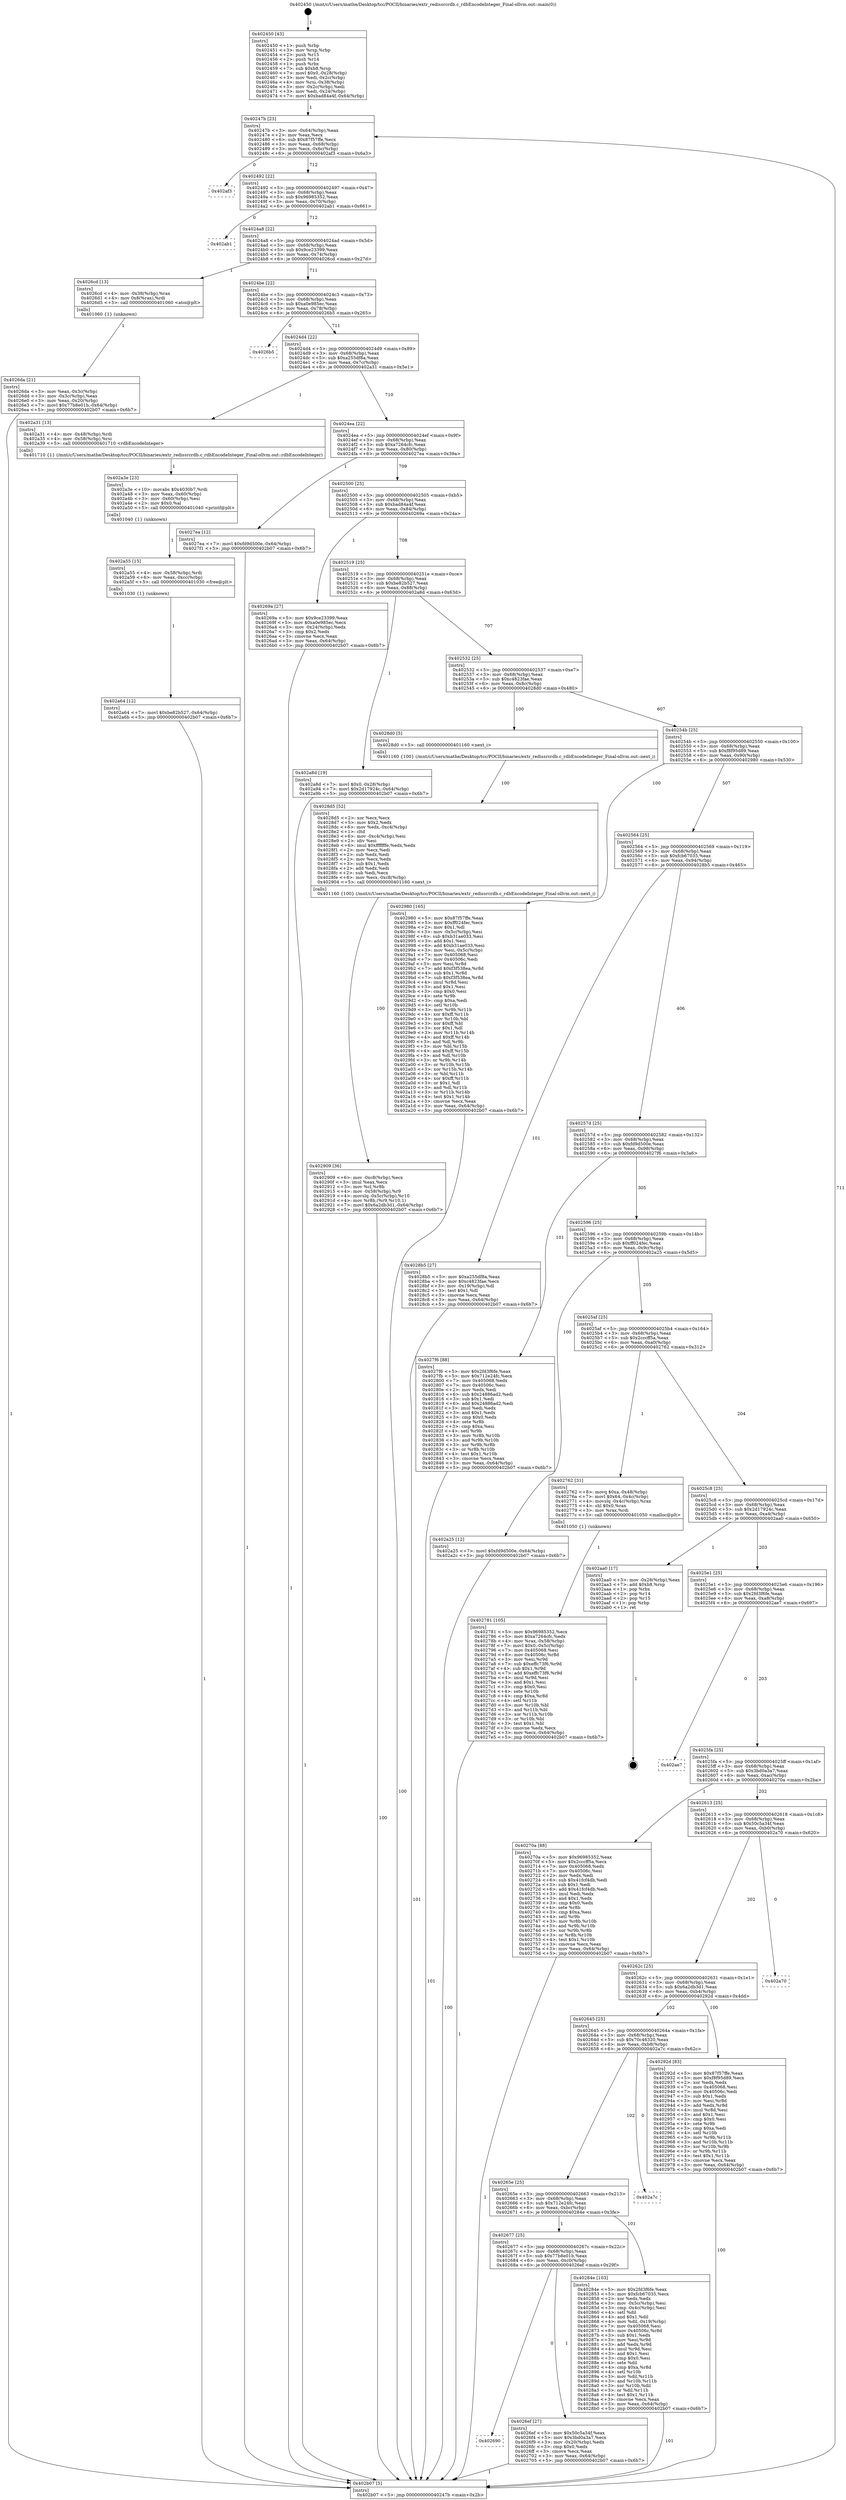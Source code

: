 digraph "0x402450" {
  label = "0x402450 (/mnt/c/Users/mathe/Desktop/tcc/POCII/binaries/extr_redissrcrdb.c_rdbEncodeInteger_Final-ollvm.out::main(0))"
  labelloc = "t"
  node[shape=record]

  Entry [label="",width=0.3,height=0.3,shape=circle,fillcolor=black,style=filled]
  "0x40247b" [label="{
     0x40247b [23]\l
     | [instrs]\l
     &nbsp;&nbsp;0x40247b \<+3\>: mov -0x64(%rbp),%eax\l
     &nbsp;&nbsp;0x40247e \<+2\>: mov %eax,%ecx\l
     &nbsp;&nbsp;0x402480 \<+6\>: sub $0x87f57ffe,%ecx\l
     &nbsp;&nbsp;0x402486 \<+3\>: mov %eax,-0x68(%rbp)\l
     &nbsp;&nbsp;0x402489 \<+3\>: mov %ecx,-0x6c(%rbp)\l
     &nbsp;&nbsp;0x40248c \<+6\>: je 0000000000402af3 \<main+0x6a3\>\l
  }"]
  "0x402af3" [label="{
     0x402af3\l
  }", style=dashed]
  "0x402492" [label="{
     0x402492 [22]\l
     | [instrs]\l
     &nbsp;&nbsp;0x402492 \<+5\>: jmp 0000000000402497 \<main+0x47\>\l
     &nbsp;&nbsp;0x402497 \<+3\>: mov -0x68(%rbp),%eax\l
     &nbsp;&nbsp;0x40249a \<+5\>: sub $0x96985352,%eax\l
     &nbsp;&nbsp;0x40249f \<+3\>: mov %eax,-0x70(%rbp)\l
     &nbsp;&nbsp;0x4024a2 \<+6\>: je 0000000000402ab1 \<main+0x661\>\l
  }"]
  Exit [label="",width=0.3,height=0.3,shape=circle,fillcolor=black,style=filled,peripheries=2]
  "0x402ab1" [label="{
     0x402ab1\l
  }", style=dashed]
  "0x4024a8" [label="{
     0x4024a8 [22]\l
     | [instrs]\l
     &nbsp;&nbsp;0x4024a8 \<+5\>: jmp 00000000004024ad \<main+0x5d\>\l
     &nbsp;&nbsp;0x4024ad \<+3\>: mov -0x68(%rbp),%eax\l
     &nbsp;&nbsp;0x4024b0 \<+5\>: sub $0x9ce23399,%eax\l
     &nbsp;&nbsp;0x4024b5 \<+3\>: mov %eax,-0x74(%rbp)\l
     &nbsp;&nbsp;0x4024b8 \<+6\>: je 00000000004026cd \<main+0x27d\>\l
  }"]
  "0x402a64" [label="{
     0x402a64 [12]\l
     | [instrs]\l
     &nbsp;&nbsp;0x402a64 \<+7\>: movl $0xbe82b527,-0x64(%rbp)\l
     &nbsp;&nbsp;0x402a6b \<+5\>: jmp 0000000000402b07 \<main+0x6b7\>\l
  }"]
  "0x4026cd" [label="{
     0x4026cd [13]\l
     | [instrs]\l
     &nbsp;&nbsp;0x4026cd \<+4\>: mov -0x38(%rbp),%rax\l
     &nbsp;&nbsp;0x4026d1 \<+4\>: mov 0x8(%rax),%rdi\l
     &nbsp;&nbsp;0x4026d5 \<+5\>: call 0000000000401060 \<atoi@plt\>\l
     | [calls]\l
     &nbsp;&nbsp;0x401060 \{1\} (unknown)\l
  }"]
  "0x4024be" [label="{
     0x4024be [22]\l
     | [instrs]\l
     &nbsp;&nbsp;0x4024be \<+5\>: jmp 00000000004024c3 \<main+0x73\>\l
     &nbsp;&nbsp;0x4024c3 \<+3\>: mov -0x68(%rbp),%eax\l
     &nbsp;&nbsp;0x4024c6 \<+5\>: sub $0xa0e985ec,%eax\l
     &nbsp;&nbsp;0x4024cb \<+3\>: mov %eax,-0x78(%rbp)\l
     &nbsp;&nbsp;0x4024ce \<+6\>: je 00000000004026b5 \<main+0x265\>\l
  }"]
  "0x402a55" [label="{
     0x402a55 [15]\l
     | [instrs]\l
     &nbsp;&nbsp;0x402a55 \<+4\>: mov -0x58(%rbp),%rdi\l
     &nbsp;&nbsp;0x402a59 \<+6\>: mov %eax,-0xcc(%rbp)\l
     &nbsp;&nbsp;0x402a5f \<+5\>: call 0000000000401030 \<free@plt\>\l
     | [calls]\l
     &nbsp;&nbsp;0x401030 \{1\} (unknown)\l
  }"]
  "0x4026b5" [label="{
     0x4026b5\l
  }", style=dashed]
  "0x4024d4" [label="{
     0x4024d4 [22]\l
     | [instrs]\l
     &nbsp;&nbsp;0x4024d4 \<+5\>: jmp 00000000004024d9 \<main+0x89\>\l
     &nbsp;&nbsp;0x4024d9 \<+3\>: mov -0x68(%rbp),%eax\l
     &nbsp;&nbsp;0x4024dc \<+5\>: sub $0xa255df8a,%eax\l
     &nbsp;&nbsp;0x4024e1 \<+3\>: mov %eax,-0x7c(%rbp)\l
     &nbsp;&nbsp;0x4024e4 \<+6\>: je 0000000000402a31 \<main+0x5e1\>\l
  }"]
  "0x402a3e" [label="{
     0x402a3e [23]\l
     | [instrs]\l
     &nbsp;&nbsp;0x402a3e \<+10\>: movabs $0x4030b7,%rdi\l
     &nbsp;&nbsp;0x402a48 \<+3\>: mov %eax,-0x60(%rbp)\l
     &nbsp;&nbsp;0x402a4b \<+3\>: mov -0x60(%rbp),%esi\l
     &nbsp;&nbsp;0x402a4e \<+2\>: mov $0x0,%al\l
     &nbsp;&nbsp;0x402a50 \<+5\>: call 0000000000401040 \<printf@plt\>\l
     | [calls]\l
     &nbsp;&nbsp;0x401040 \{1\} (unknown)\l
  }"]
  "0x402a31" [label="{
     0x402a31 [13]\l
     | [instrs]\l
     &nbsp;&nbsp;0x402a31 \<+4\>: mov -0x48(%rbp),%rdi\l
     &nbsp;&nbsp;0x402a35 \<+4\>: mov -0x58(%rbp),%rsi\l
     &nbsp;&nbsp;0x402a39 \<+5\>: call 0000000000401710 \<rdbEncodeInteger\>\l
     | [calls]\l
     &nbsp;&nbsp;0x401710 \{1\} (/mnt/c/Users/mathe/Desktop/tcc/POCII/binaries/extr_redissrcrdb.c_rdbEncodeInteger_Final-ollvm.out::rdbEncodeInteger)\l
  }"]
  "0x4024ea" [label="{
     0x4024ea [22]\l
     | [instrs]\l
     &nbsp;&nbsp;0x4024ea \<+5\>: jmp 00000000004024ef \<main+0x9f\>\l
     &nbsp;&nbsp;0x4024ef \<+3\>: mov -0x68(%rbp),%eax\l
     &nbsp;&nbsp;0x4024f2 \<+5\>: sub $0xa7264cfc,%eax\l
     &nbsp;&nbsp;0x4024f7 \<+3\>: mov %eax,-0x80(%rbp)\l
     &nbsp;&nbsp;0x4024fa \<+6\>: je 00000000004027ea \<main+0x39a\>\l
  }"]
  "0x402909" [label="{
     0x402909 [36]\l
     | [instrs]\l
     &nbsp;&nbsp;0x402909 \<+6\>: mov -0xc8(%rbp),%ecx\l
     &nbsp;&nbsp;0x40290f \<+3\>: imul %eax,%ecx\l
     &nbsp;&nbsp;0x402912 \<+3\>: mov %cl,%r8b\l
     &nbsp;&nbsp;0x402915 \<+4\>: mov -0x58(%rbp),%r9\l
     &nbsp;&nbsp;0x402919 \<+4\>: movslq -0x5c(%rbp),%r10\l
     &nbsp;&nbsp;0x40291d \<+4\>: mov %r8b,(%r9,%r10,1)\l
     &nbsp;&nbsp;0x402921 \<+7\>: movl $0x6a2db3d1,-0x64(%rbp)\l
     &nbsp;&nbsp;0x402928 \<+5\>: jmp 0000000000402b07 \<main+0x6b7\>\l
  }"]
  "0x4027ea" [label="{
     0x4027ea [12]\l
     | [instrs]\l
     &nbsp;&nbsp;0x4027ea \<+7\>: movl $0xfd9d500e,-0x64(%rbp)\l
     &nbsp;&nbsp;0x4027f1 \<+5\>: jmp 0000000000402b07 \<main+0x6b7\>\l
  }"]
  "0x402500" [label="{
     0x402500 [25]\l
     | [instrs]\l
     &nbsp;&nbsp;0x402500 \<+5\>: jmp 0000000000402505 \<main+0xb5\>\l
     &nbsp;&nbsp;0x402505 \<+3\>: mov -0x68(%rbp),%eax\l
     &nbsp;&nbsp;0x402508 \<+5\>: sub $0xbad84a4f,%eax\l
     &nbsp;&nbsp;0x40250d \<+6\>: mov %eax,-0x84(%rbp)\l
     &nbsp;&nbsp;0x402513 \<+6\>: je 000000000040269a \<main+0x24a\>\l
  }"]
  "0x4028d5" [label="{
     0x4028d5 [52]\l
     | [instrs]\l
     &nbsp;&nbsp;0x4028d5 \<+2\>: xor %ecx,%ecx\l
     &nbsp;&nbsp;0x4028d7 \<+5\>: mov $0x2,%edx\l
     &nbsp;&nbsp;0x4028dc \<+6\>: mov %edx,-0xc4(%rbp)\l
     &nbsp;&nbsp;0x4028e2 \<+1\>: cltd\l
     &nbsp;&nbsp;0x4028e3 \<+6\>: mov -0xc4(%rbp),%esi\l
     &nbsp;&nbsp;0x4028e9 \<+2\>: idiv %esi\l
     &nbsp;&nbsp;0x4028eb \<+6\>: imul $0xfffffffe,%edx,%edx\l
     &nbsp;&nbsp;0x4028f1 \<+2\>: mov %ecx,%edi\l
     &nbsp;&nbsp;0x4028f3 \<+2\>: sub %edx,%edi\l
     &nbsp;&nbsp;0x4028f5 \<+2\>: mov %ecx,%edx\l
     &nbsp;&nbsp;0x4028f7 \<+3\>: sub $0x1,%edx\l
     &nbsp;&nbsp;0x4028fa \<+2\>: add %edx,%edi\l
     &nbsp;&nbsp;0x4028fc \<+2\>: sub %edi,%ecx\l
     &nbsp;&nbsp;0x4028fe \<+6\>: mov %ecx,-0xc8(%rbp)\l
     &nbsp;&nbsp;0x402904 \<+5\>: call 0000000000401160 \<next_i\>\l
     | [calls]\l
     &nbsp;&nbsp;0x401160 \{100\} (/mnt/c/Users/mathe/Desktop/tcc/POCII/binaries/extr_redissrcrdb.c_rdbEncodeInteger_Final-ollvm.out::next_i)\l
  }"]
  "0x40269a" [label="{
     0x40269a [27]\l
     | [instrs]\l
     &nbsp;&nbsp;0x40269a \<+5\>: mov $0x9ce23399,%eax\l
     &nbsp;&nbsp;0x40269f \<+5\>: mov $0xa0e985ec,%ecx\l
     &nbsp;&nbsp;0x4026a4 \<+3\>: mov -0x24(%rbp),%edx\l
     &nbsp;&nbsp;0x4026a7 \<+3\>: cmp $0x2,%edx\l
     &nbsp;&nbsp;0x4026aa \<+3\>: cmovne %ecx,%eax\l
     &nbsp;&nbsp;0x4026ad \<+3\>: mov %eax,-0x64(%rbp)\l
     &nbsp;&nbsp;0x4026b0 \<+5\>: jmp 0000000000402b07 \<main+0x6b7\>\l
  }"]
  "0x402519" [label="{
     0x402519 [25]\l
     | [instrs]\l
     &nbsp;&nbsp;0x402519 \<+5\>: jmp 000000000040251e \<main+0xce\>\l
     &nbsp;&nbsp;0x40251e \<+3\>: mov -0x68(%rbp),%eax\l
     &nbsp;&nbsp;0x402521 \<+5\>: sub $0xbe82b527,%eax\l
     &nbsp;&nbsp;0x402526 \<+6\>: mov %eax,-0x88(%rbp)\l
     &nbsp;&nbsp;0x40252c \<+6\>: je 0000000000402a8d \<main+0x63d\>\l
  }"]
  "0x402b07" [label="{
     0x402b07 [5]\l
     | [instrs]\l
     &nbsp;&nbsp;0x402b07 \<+5\>: jmp 000000000040247b \<main+0x2b\>\l
  }"]
  "0x402450" [label="{
     0x402450 [43]\l
     | [instrs]\l
     &nbsp;&nbsp;0x402450 \<+1\>: push %rbp\l
     &nbsp;&nbsp;0x402451 \<+3\>: mov %rsp,%rbp\l
     &nbsp;&nbsp;0x402454 \<+2\>: push %r15\l
     &nbsp;&nbsp;0x402456 \<+2\>: push %r14\l
     &nbsp;&nbsp;0x402458 \<+1\>: push %rbx\l
     &nbsp;&nbsp;0x402459 \<+7\>: sub $0xb8,%rsp\l
     &nbsp;&nbsp;0x402460 \<+7\>: movl $0x0,-0x28(%rbp)\l
     &nbsp;&nbsp;0x402467 \<+3\>: mov %edi,-0x2c(%rbp)\l
     &nbsp;&nbsp;0x40246a \<+4\>: mov %rsi,-0x38(%rbp)\l
     &nbsp;&nbsp;0x40246e \<+3\>: mov -0x2c(%rbp),%edi\l
     &nbsp;&nbsp;0x402471 \<+3\>: mov %edi,-0x24(%rbp)\l
     &nbsp;&nbsp;0x402474 \<+7\>: movl $0xbad84a4f,-0x64(%rbp)\l
  }"]
  "0x4026da" [label="{
     0x4026da [21]\l
     | [instrs]\l
     &nbsp;&nbsp;0x4026da \<+3\>: mov %eax,-0x3c(%rbp)\l
     &nbsp;&nbsp;0x4026dd \<+3\>: mov -0x3c(%rbp),%eax\l
     &nbsp;&nbsp;0x4026e0 \<+3\>: mov %eax,-0x20(%rbp)\l
     &nbsp;&nbsp;0x4026e3 \<+7\>: movl $0x77b8e01b,-0x64(%rbp)\l
     &nbsp;&nbsp;0x4026ea \<+5\>: jmp 0000000000402b07 \<main+0x6b7\>\l
  }"]
  "0x402781" [label="{
     0x402781 [105]\l
     | [instrs]\l
     &nbsp;&nbsp;0x402781 \<+5\>: mov $0x96985352,%ecx\l
     &nbsp;&nbsp;0x402786 \<+5\>: mov $0xa7264cfc,%edx\l
     &nbsp;&nbsp;0x40278b \<+4\>: mov %rax,-0x58(%rbp)\l
     &nbsp;&nbsp;0x40278f \<+7\>: movl $0x0,-0x5c(%rbp)\l
     &nbsp;&nbsp;0x402796 \<+7\>: mov 0x405068,%esi\l
     &nbsp;&nbsp;0x40279d \<+8\>: mov 0x40506c,%r8d\l
     &nbsp;&nbsp;0x4027a5 \<+3\>: mov %esi,%r9d\l
     &nbsp;&nbsp;0x4027a8 \<+7\>: sub $0xeffc73f6,%r9d\l
     &nbsp;&nbsp;0x4027af \<+4\>: sub $0x1,%r9d\l
     &nbsp;&nbsp;0x4027b3 \<+7\>: add $0xeffc73f6,%r9d\l
     &nbsp;&nbsp;0x4027ba \<+4\>: imul %r9d,%esi\l
     &nbsp;&nbsp;0x4027be \<+3\>: and $0x1,%esi\l
     &nbsp;&nbsp;0x4027c1 \<+3\>: cmp $0x0,%esi\l
     &nbsp;&nbsp;0x4027c4 \<+4\>: sete %r10b\l
     &nbsp;&nbsp;0x4027c8 \<+4\>: cmp $0xa,%r8d\l
     &nbsp;&nbsp;0x4027cc \<+4\>: setl %r11b\l
     &nbsp;&nbsp;0x4027d0 \<+3\>: mov %r10b,%bl\l
     &nbsp;&nbsp;0x4027d3 \<+3\>: and %r11b,%bl\l
     &nbsp;&nbsp;0x4027d6 \<+3\>: xor %r11b,%r10b\l
     &nbsp;&nbsp;0x4027d9 \<+3\>: or %r10b,%bl\l
     &nbsp;&nbsp;0x4027dc \<+3\>: test $0x1,%bl\l
     &nbsp;&nbsp;0x4027df \<+3\>: cmovne %edx,%ecx\l
     &nbsp;&nbsp;0x4027e2 \<+3\>: mov %ecx,-0x64(%rbp)\l
     &nbsp;&nbsp;0x4027e5 \<+5\>: jmp 0000000000402b07 \<main+0x6b7\>\l
  }"]
  "0x402a8d" [label="{
     0x402a8d [19]\l
     | [instrs]\l
     &nbsp;&nbsp;0x402a8d \<+7\>: movl $0x0,-0x28(%rbp)\l
     &nbsp;&nbsp;0x402a94 \<+7\>: movl $0x2d17924c,-0x64(%rbp)\l
     &nbsp;&nbsp;0x402a9b \<+5\>: jmp 0000000000402b07 \<main+0x6b7\>\l
  }"]
  "0x402532" [label="{
     0x402532 [25]\l
     | [instrs]\l
     &nbsp;&nbsp;0x402532 \<+5\>: jmp 0000000000402537 \<main+0xe7\>\l
     &nbsp;&nbsp;0x402537 \<+3\>: mov -0x68(%rbp),%eax\l
     &nbsp;&nbsp;0x40253a \<+5\>: sub $0xc4823fae,%eax\l
     &nbsp;&nbsp;0x40253f \<+6\>: mov %eax,-0x8c(%rbp)\l
     &nbsp;&nbsp;0x402545 \<+6\>: je 00000000004028d0 \<main+0x480\>\l
  }"]
  "0x402690" [label="{
     0x402690\l
  }", style=dashed]
  "0x4028d0" [label="{
     0x4028d0 [5]\l
     | [instrs]\l
     &nbsp;&nbsp;0x4028d0 \<+5\>: call 0000000000401160 \<next_i\>\l
     | [calls]\l
     &nbsp;&nbsp;0x401160 \{100\} (/mnt/c/Users/mathe/Desktop/tcc/POCII/binaries/extr_redissrcrdb.c_rdbEncodeInteger_Final-ollvm.out::next_i)\l
  }"]
  "0x40254b" [label="{
     0x40254b [25]\l
     | [instrs]\l
     &nbsp;&nbsp;0x40254b \<+5\>: jmp 0000000000402550 \<main+0x100\>\l
     &nbsp;&nbsp;0x402550 \<+3\>: mov -0x68(%rbp),%eax\l
     &nbsp;&nbsp;0x402553 \<+5\>: sub $0xf8f95d89,%eax\l
     &nbsp;&nbsp;0x402558 \<+6\>: mov %eax,-0x90(%rbp)\l
     &nbsp;&nbsp;0x40255e \<+6\>: je 0000000000402980 \<main+0x530\>\l
  }"]
  "0x4026ef" [label="{
     0x4026ef [27]\l
     | [instrs]\l
     &nbsp;&nbsp;0x4026ef \<+5\>: mov $0x50c5a34f,%eax\l
     &nbsp;&nbsp;0x4026f4 \<+5\>: mov $0x3bd0a3a7,%ecx\l
     &nbsp;&nbsp;0x4026f9 \<+3\>: mov -0x20(%rbp),%edx\l
     &nbsp;&nbsp;0x4026fc \<+3\>: cmp $0x0,%edx\l
     &nbsp;&nbsp;0x4026ff \<+3\>: cmove %ecx,%eax\l
     &nbsp;&nbsp;0x402702 \<+3\>: mov %eax,-0x64(%rbp)\l
     &nbsp;&nbsp;0x402705 \<+5\>: jmp 0000000000402b07 \<main+0x6b7\>\l
  }"]
  "0x402980" [label="{
     0x402980 [165]\l
     | [instrs]\l
     &nbsp;&nbsp;0x402980 \<+5\>: mov $0x87f57ffe,%eax\l
     &nbsp;&nbsp;0x402985 \<+5\>: mov $0xff024fec,%ecx\l
     &nbsp;&nbsp;0x40298a \<+2\>: mov $0x1,%dl\l
     &nbsp;&nbsp;0x40298c \<+3\>: mov -0x5c(%rbp),%esi\l
     &nbsp;&nbsp;0x40298f \<+6\>: sub $0xb31ae033,%esi\l
     &nbsp;&nbsp;0x402995 \<+3\>: add $0x1,%esi\l
     &nbsp;&nbsp;0x402998 \<+6\>: add $0xb31ae033,%esi\l
     &nbsp;&nbsp;0x40299e \<+3\>: mov %esi,-0x5c(%rbp)\l
     &nbsp;&nbsp;0x4029a1 \<+7\>: mov 0x405068,%esi\l
     &nbsp;&nbsp;0x4029a8 \<+7\>: mov 0x40506c,%edi\l
     &nbsp;&nbsp;0x4029af \<+3\>: mov %esi,%r8d\l
     &nbsp;&nbsp;0x4029b2 \<+7\>: add $0xf3f538ea,%r8d\l
     &nbsp;&nbsp;0x4029b9 \<+4\>: sub $0x1,%r8d\l
     &nbsp;&nbsp;0x4029bd \<+7\>: sub $0xf3f538ea,%r8d\l
     &nbsp;&nbsp;0x4029c4 \<+4\>: imul %r8d,%esi\l
     &nbsp;&nbsp;0x4029c8 \<+3\>: and $0x1,%esi\l
     &nbsp;&nbsp;0x4029cb \<+3\>: cmp $0x0,%esi\l
     &nbsp;&nbsp;0x4029ce \<+4\>: sete %r9b\l
     &nbsp;&nbsp;0x4029d2 \<+3\>: cmp $0xa,%edi\l
     &nbsp;&nbsp;0x4029d5 \<+4\>: setl %r10b\l
     &nbsp;&nbsp;0x4029d9 \<+3\>: mov %r9b,%r11b\l
     &nbsp;&nbsp;0x4029dc \<+4\>: xor $0xff,%r11b\l
     &nbsp;&nbsp;0x4029e0 \<+3\>: mov %r10b,%bl\l
     &nbsp;&nbsp;0x4029e3 \<+3\>: xor $0xff,%bl\l
     &nbsp;&nbsp;0x4029e6 \<+3\>: xor $0x1,%dl\l
     &nbsp;&nbsp;0x4029e9 \<+3\>: mov %r11b,%r14b\l
     &nbsp;&nbsp;0x4029ec \<+4\>: and $0xff,%r14b\l
     &nbsp;&nbsp;0x4029f0 \<+3\>: and %dl,%r9b\l
     &nbsp;&nbsp;0x4029f3 \<+3\>: mov %bl,%r15b\l
     &nbsp;&nbsp;0x4029f6 \<+4\>: and $0xff,%r15b\l
     &nbsp;&nbsp;0x4029fa \<+3\>: and %dl,%r10b\l
     &nbsp;&nbsp;0x4029fd \<+3\>: or %r9b,%r14b\l
     &nbsp;&nbsp;0x402a00 \<+3\>: or %r10b,%r15b\l
     &nbsp;&nbsp;0x402a03 \<+3\>: xor %r15b,%r14b\l
     &nbsp;&nbsp;0x402a06 \<+3\>: or %bl,%r11b\l
     &nbsp;&nbsp;0x402a09 \<+4\>: xor $0xff,%r11b\l
     &nbsp;&nbsp;0x402a0d \<+3\>: or $0x1,%dl\l
     &nbsp;&nbsp;0x402a10 \<+3\>: and %dl,%r11b\l
     &nbsp;&nbsp;0x402a13 \<+3\>: or %r11b,%r14b\l
     &nbsp;&nbsp;0x402a16 \<+4\>: test $0x1,%r14b\l
     &nbsp;&nbsp;0x402a1a \<+3\>: cmovne %ecx,%eax\l
     &nbsp;&nbsp;0x402a1d \<+3\>: mov %eax,-0x64(%rbp)\l
     &nbsp;&nbsp;0x402a20 \<+5\>: jmp 0000000000402b07 \<main+0x6b7\>\l
  }"]
  "0x402564" [label="{
     0x402564 [25]\l
     | [instrs]\l
     &nbsp;&nbsp;0x402564 \<+5\>: jmp 0000000000402569 \<main+0x119\>\l
     &nbsp;&nbsp;0x402569 \<+3\>: mov -0x68(%rbp),%eax\l
     &nbsp;&nbsp;0x40256c \<+5\>: sub $0xfcb67035,%eax\l
     &nbsp;&nbsp;0x402571 \<+6\>: mov %eax,-0x94(%rbp)\l
     &nbsp;&nbsp;0x402577 \<+6\>: je 00000000004028b5 \<main+0x465\>\l
  }"]
  "0x402677" [label="{
     0x402677 [25]\l
     | [instrs]\l
     &nbsp;&nbsp;0x402677 \<+5\>: jmp 000000000040267c \<main+0x22c\>\l
     &nbsp;&nbsp;0x40267c \<+3\>: mov -0x68(%rbp),%eax\l
     &nbsp;&nbsp;0x40267f \<+5\>: sub $0x77b8e01b,%eax\l
     &nbsp;&nbsp;0x402684 \<+6\>: mov %eax,-0xc0(%rbp)\l
     &nbsp;&nbsp;0x40268a \<+6\>: je 00000000004026ef \<main+0x29f\>\l
  }"]
  "0x4028b5" [label="{
     0x4028b5 [27]\l
     | [instrs]\l
     &nbsp;&nbsp;0x4028b5 \<+5\>: mov $0xa255df8a,%eax\l
     &nbsp;&nbsp;0x4028ba \<+5\>: mov $0xc4823fae,%ecx\l
     &nbsp;&nbsp;0x4028bf \<+3\>: mov -0x19(%rbp),%dl\l
     &nbsp;&nbsp;0x4028c2 \<+3\>: test $0x1,%dl\l
     &nbsp;&nbsp;0x4028c5 \<+3\>: cmovne %ecx,%eax\l
     &nbsp;&nbsp;0x4028c8 \<+3\>: mov %eax,-0x64(%rbp)\l
     &nbsp;&nbsp;0x4028cb \<+5\>: jmp 0000000000402b07 \<main+0x6b7\>\l
  }"]
  "0x40257d" [label="{
     0x40257d [25]\l
     | [instrs]\l
     &nbsp;&nbsp;0x40257d \<+5\>: jmp 0000000000402582 \<main+0x132\>\l
     &nbsp;&nbsp;0x402582 \<+3\>: mov -0x68(%rbp),%eax\l
     &nbsp;&nbsp;0x402585 \<+5\>: sub $0xfd9d500e,%eax\l
     &nbsp;&nbsp;0x40258a \<+6\>: mov %eax,-0x98(%rbp)\l
     &nbsp;&nbsp;0x402590 \<+6\>: je 00000000004027f6 \<main+0x3a6\>\l
  }"]
  "0x40284e" [label="{
     0x40284e [103]\l
     | [instrs]\l
     &nbsp;&nbsp;0x40284e \<+5\>: mov $0x2fd3f6fe,%eax\l
     &nbsp;&nbsp;0x402853 \<+5\>: mov $0xfcb67035,%ecx\l
     &nbsp;&nbsp;0x402858 \<+2\>: xor %edx,%edx\l
     &nbsp;&nbsp;0x40285a \<+3\>: mov -0x5c(%rbp),%esi\l
     &nbsp;&nbsp;0x40285d \<+3\>: cmp -0x4c(%rbp),%esi\l
     &nbsp;&nbsp;0x402860 \<+4\>: setl %dil\l
     &nbsp;&nbsp;0x402864 \<+4\>: and $0x1,%dil\l
     &nbsp;&nbsp;0x402868 \<+4\>: mov %dil,-0x19(%rbp)\l
     &nbsp;&nbsp;0x40286c \<+7\>: mov 0x405068,%esi\l
     &nbsp;&nbsp;0x402873 \<+8\>: mov 0x40506c,%r8d\l
     &nbsp;&nbsp;0x40287b \<+3\>: sub $0x1,%edx\l
     &nbsp;&nbsp;0x40287e \<+3\>: mov %esi,%r9d\l
     &nbsp;&nbsp;0x402881 \<+3\>: add %edx,%r9d\l
     &nbsp;&nbsp;0x402884 \<+4\>: imul %r9d,%esi\l
     &nbsp;&nbsp;0x402888 \<+3\>: and $0x1,%esi\l
     &nbsp;&nbsp;0x40288b \<+3\>: cmp $0x0,%esi\l
     &nbsp;&nbsp;0x40288e \<+4\>: sete %dil\l
     &nbsp;&nbsp;0x402892 \<+4\>: cmp $0xa,%r8d\l
     &nbsp;&nbsp;0x402896 \<+4\>: setl %r10b\l
     &nbsp;&nbsp;0x40289a \<+3\>: mov %dil,%r11b\l
     &nbsp;&nbsp;0x40289d \<+3\>: and %r10b,%r11b\l
     &nbsp;&nbsp;0x4028a0 \<+3\>: xor %r10b,%dil\l
     &nbsp;&nbsp;0x4028a3 \<+3\>: or %dil,%r11b\l
     &nbsp;&nbsp;0x4028a6 \<+4\>: test $0x1,%r11b\l
     &nbsp;&nbsp;0x4028aa \<+3\>: cmovne %ecx,%eax\l
     &nbsp;&nbsp;0x4028ad \<+3\>: mov %eax,-0x64(%rbp)\l
     &nbsp;&nbsp;0x4028b0 \<+5\>: jmp 0000000000402b07 \<main+0x6b7\>\l
  }"]
  "0x4027f6" [label="{
     0x4027f6 [88]\l
     | [instrs]\l
     &nbsp;&nbsp;0x4027f6 \<+5\>: mov $0x2fd3f6fe,%eax\l
     &nbsp;&nbsp;0x4027fb \<+5\>: mov $0x712e24fc,%ecx\l
     &nbsp;&nbsp;0x402800 \<+7\>: mov 0x405068,%edx\l
     &nbsp;&nbsp;0x402807 \<+7\>: mov 0x40506c,%esi\l
     &nbsp;&nbsp;0x40280e \<+2\>: mov %edx,%edi\l
     &nbsp;&nbsp;0x402810 \<+6\>: sub $0x24886ad2,%edi\l
     &nbsp;&nbsp;0x402816 \<+3\>: sub $0x1,%edi\l
     &nbsp;&nbsp;0x402819 \<+6\>: add $0x24886ad2,%edi\l
     &nbsp;&nbsp;0x40281f \<+3\>: imul %edi,%edx\l
     &nbsp;&nbsp;0x402822 \<+3\>: and $0x1,%edx\l
     &nbsp;&nbsp;0x402825 \<+3\>: cmp $0x0,%edx\l
     &nbsp;&nbsp;0x402828 \<+4\>: sete %r8b\l
     &nbsp;&nbsp;0x40282c \<+3\>: cmp $0xa,%esi\l
     &nbsp;&nbsp;0x40282f \<+4\>: setl %r9b\l
     &nbsp;&nbsp;0x402833 \<+3\>: mov %r8b,%r10b\l
     &nbsp;&nbsp;0x402836 \<+3\>: and %r9b,%r10b\l
     &nbsp;&nbsp;0x402839 \<+3\>: xor %r9b,%r8b\l
     &nbsp;&nbsp;0x40283c \<+3\>: or %r8b,%r10b\l
     &nbsp;&nbsp;0x40283f \<+4\>: test $0x1,%r10b\l
     &nbsp;&nbsp;0x402843 \<+3\>: cmovne %ecx,%eax\l
     &nbsp;&nbsp;0x402846 \<+3\>: mov %eax,-0x64(%rbp)\l
     &nbsp;&nbsp;0x402849 \<+5\>: jmp 0000000000402b07 \<main+0x6b7\>\l
  }"]
  "0x402596" [label="{
     0x402596 [25]\l
     | [instrs]\l
     &nbsp;&nbsp;0x402596 \<+5\>: jmp 000000000040259b \<main+0x14b\>\l
     &nbsp;&nbsp;0x40259b \<+3\>: mov -0x68(%rbp),%eax\l
     &nbsp;&nbsp;0x40259e \<+5\>: sub $0xff024fec,%eax\l
     &nbsp;&nbsp;0x4025a3 \<+6\>: mov %eax,-0x9c(%rbp)\l
     &nbsp;&nbsp;0x4025a9 \<+6\>: je 0000000000402a25 \<main+0x5d5\>\l
  }"]
  "0x40265e" [label="{
     0x40265e [25]\l
     | [instrs]\l
     &nbsp;&nbsp;0x40265e \<+5\>: jmp 0000000000402663 \<main+0x213\>\l
     &nbsp;&nbsp;0x402663 \<+3\>: mov -0x68(%rbp),%eax\l
     &nbsp;&nbsp;0x402666 \<+5\>: sub $0x712e24fc,%eax\l
     &nbsp;&nbsp;0x40266b \<+6\>: mov %eax,-0xbc(%rbp)\l
     &nbsp;&nbsp;0x402671 \<+6\>: je 000000000040284e \<main+0x3fe\>\l
  }"]
  "0x402a25" [label="{
     0x402a25 [12]\l
     | [instrs]\l
     &nbsp;&nbsp;0x402a25 \<+7\>: movl $0xfd9d500e,-0x64(%rbp)\l
     &nbsp;&nbsp;0x402a2c \<+5\>: jmp 0000000000402b07 \<main+0x6b7\>\l
  }"]
  "0x4025af" [label="{
     0x4025af [25]\l
     | [instrs]\l
     &nbsp;&nbsp;0x4025af \<+5\>: jmp 00000000004025b4 \<main+0x164\>\l
     &nbsp;&nbsp;0x4025b4 \<+3\>: mov -0x68(%rbp),%eax\l
     &nbsp;&nbsp;0x4025b7 \<+5\>: sub $0x2cccff5a,%eax\l
     &nbsp;&nbsp;0x4025bc \<+6\>: mov %eax,-0xa0(%rbp)\l
     &nbsp;&nbsp;0x4025c2 \<+6\>: je 0000000000402762 \<main+0x312\>\l
  }"]
  "0x402a7c" [label="{
     0x402a7c\l
  }", style=dashed]
  "0x402762" [label="{
     0x402762 [31]\l
     | [instrs]\l
     &nbsp;&nbsp;0x402762 \<+8\>: movq $0xa,-0x48(%rbp)\l
     &nbsp;&nbsp;0x40276a \<+7\>: movl $0x64,-0x4c(%rbp)\l
     &nbsp;&nbsp;0x402771 \<+4\>: movslq -0x4c(%rbp),%rax\l
     &nbsp;&nbsp;0x402775 \<+4\>: shl $0x0,%rax\l
     &nbsp;&nbsp;0x402779 \<+3\>: mov %rax,%rdi\l
     &nbsp;&nbsp;0x40277c \<+5\>: call 0000000000401050 \<malloc@plt\>\l
     | [calls]\l
     &nbsp;&nbsp;0x401050 \{1\} (unknown)\l
  }"]
  "0x4025c8" [label="{
     0x4025c8 [25]\l
     | [instrs]\l
     &nbsp;&nbsp;0x4025c8 \<+5\>: jmp 00000000004025cd \<main+0x17d\>\l
     &nbsp;&nbsp;0x4025cd \<+3\>: mov -0x68(%rbp),%eax\l
     &nbsp;&nbsp;0x4025d0 \<+5\>: sub $0x2d17924c,%eax\l
     &nbsp;&nbsp;0x4025d5 \<+6\>: mov %eax,-0xa4(%rbp)\l
     &nbsp;&nbsp;0x4025db \<+6\>: je 0000000000402aa0 \<main+0x650\>\l
  }"]
  "0x402645" [label="{
     0x402645 [25]\l
     | [instrs]\l
     &nbsp;&nbsp;0x402645 \<+5\>: jmp 000000000040264a \<main+0x1fa\>\l
     &nbsp;&nbsp;0x40264a \<+3\>: mov -0x68(%rbp),%eax\l
     &nbsp;&nbsp;0x40264d \<+5\>: sub $0x70c46320,%eax\l
     &nbsp;&nbsp;0x402652 \<+6\>: mov %eax,-0xb8(%rbp)\l
     &nbsp;&nbsp;0x402658 \<+6\>: je 0000000000402a7c \<main+0x62c\>\l
  }"]
  "0x402aa0" [label="{
     0x402aa0 [17]\l
     | [instrs]\l
     &nbsp;&nbsp;0x402aa0 \<+3\>: mov -0x28(%rbp),%eax\l
     &nbsp;&nbsp;0x402aa3 \<+7\>: add $0xb8,%rsp\l
     &nbsp;&nbsp;0x402aaa \<+1\>: pop %rbx\l
     &nbsp;&nbsp;0x402aab \<+2\>: pop %r14\l
     &nbsp;&nbsp;0x402aad \<+2\>: pop %r15\l
     &nbsp;&nbsp;0x402aaf \<+1\>: pop %rbp\l
     &nbsp;&nbsp;0x402ab0 \<+1\>: ret\l
  }"]
  "0x4025e1" [label="{
     0x4025e1 [25]\l
     | [instrs]\l
     &nbsp;&nbsp;0x4025e1 \<+5\>: jmp 00000000004025e6 \<main+0x196\>\l
     &nbsp;&nbsp;0x4025e6 \<+3\>: mov -0x68(%rbp),%eax\l
     &nbsp;&nbsp;0x4025e9 \<+5\>: sub $0x2fd3f6fe,%eax\l
     &nbsp;&nbsp;0x4025ee \<+6\>: mov %eax,-0xa8(%rbp)\l
     &nbsp;&nbsp;0x4025f4 \<+6\>: je 0000000000402ae7 \<main+0x697\>\l
  }"]
  "0x40292d" [label="{
     0x40292d [83]\l
     | [instrs]\l
     &nbsp;&nbsp;0x40292d \<+5\>: mov $0x87f57ffe,%eax\l
     &nbsp;&nbsp;0x402932 \<+5\>: mov $0xf8f95d89,%ecx\l
     &nbsp;&nbsp;0x402937 \<+2\>: xor %edx,%edx\l
     &nbsp;&nbsp;0x402939 \<+7\>: mov 0x405068,%esi\l
     &nbsp;&nbsp;0x402940 \<+7\>: mov 0x40506c,%edi\l
     &nbsp;&nbsp;0x402947 \<+3\>: sub $0x1,%edx\l
     &nbsp;&nbsp;0x40294a \<+3\>: mov %esi,%r8d\l
     &nbsp;&nbsp;0x40294d \<+3\>: add %edx,%r8d\l
     &nbsp;&nbsp;0x402950 \<+4\>: imul %r8d,%esi\l
     &nbsp;&nbsp;0x402954 \<+3\>: and $0x1,%esi\l
     &nbsp;&nbsp;0x402957 \<+3\>: cmp $0x0,%esi\l
     &nbsp;&nbsp;0x40295a \<+4\>: sete %r9b\l
     &nbsp;&nbsp;0x40295e \<+3\>: cmp $0xa,%edi\l
     &nbsp;&nbsp;0x402961 \<+4\>: setl %r10b\l
     &nbsp;&nbsp;0x402965 \<+3\>: mov %r9b,%r11b\l
     &nbsp;&nbsp;0x402968 \<+3\>: and %r10b,%r11b\l
     &nbsp;&nbsp;0x40296b \<+3\>: xor %r10b,%r9b\l
     &nbsp;&nbsp;0x40296e \<+3\>: or %r9b,%r11b\l
     &nbsp;&nbsp;0x402971 \<+4\>: test $0x1,%r11b\l
     &nbsp;&nbsp;0x402975 \<+3\>: cmovne %ecx,%eax\l
     &nbsp;&nbsp;0x402978 \<+3\>: mov %eax,-0x64(%rbp)\l
     &nbsp;&nbsp;0x40297b \<+5\>: jmp 0000000000402b07 \<main+0x6b7\>\l
  }"]
  "0x402ae7" [label="{
     0x402ae7\l
  }", style=dashed]
  "0x4025fa" [label="{
     0x4025fa [25]\l
     | [instrs]\l
     &nbsp;&nbsp;0x4025fa \<+5\>: jmp 00000000004025ff \<main+0x1af\>\l
     &nbsp;&nbsp;0x4025ff \<+3\>: mov -0x68(%rbp),%eax\l
     &nbsp;&nbsp;0x402602 \<+5\>: sub $0x3bd0a3a7,%eax\l
     &nbsp;&nbsp;0x402607 \<+6\>: mov %eax,-0xac(%rbp)\l
     &nbsp;&nbsp;0x40260d \<+6\>: je 000000000040270a \<main+0x2ba\>\l
  }"]
  "0x40262c" [label="{
     0x40262c [25]\l
     | [instrs]\l
     &nbsp;&nbsp;0x40262c \<+5\>: jmp 0000000000402631 \<main+0x1e1\>\l
     &nbsp;&nbsp;0x402631 \<+3\>: mov -0x68(%rbp),%eax\l
     &nbsp;&nbsp;0x402634 \<+5\>: sub $0x6a2db3d1,%eax\l
     &nbsp;&nbsp;0x402639 \<+6\>: mov %eax,-0xb4(%rbp)\l
     &nbsp;&nbsp;0x40263f \<+6\>: je 000000000040292d \<main+0x4dd\>\l
  }"]
  "0x40270a" [label="{
     0x40270a [88]\l
     | [instrs]\l
     &nbsp;&nbsp;0x40270a \<+5\>: mov $0x96985352,%eax\l
     &nbsp;&nbsp;0x40270f \<+5\>: mov $0x2cccff5a,%ecx\l
     &nbsp;&nbsp;0x402714 \<+7\>: mov 0x405068,%edx\l
     &nbsp;&nbsp;0x40271b \<+7\>: mov 0x40506c,%esi\l
     &nbsp;&nbsp;0x402722 \<+2\>: mov %edx,%edi\l
     &nbsp;&nbsp;0x402724 \<+6\>: sub $0x41fcf4db,%edi\l
     &nbsp;&nbsp;0x40272a \<+3\>: sub $0x1,%edi\l
     &nbsp;&nbsp;0x40272d \<+6\>: add $0x41fcf4db,%edi\l
     &nbsp;&nbsp;0x402733 \<+3\>: imul %edi,%edx\l
     &nbsp;&nbsp;0x402736 \<+3\>: and $0x1,%edx\l
     &nbsp;&nbsp;0x402739 \<+3\>: cmp $0x0,%edx\l
     &nbsp;&nbsp;0x40273c \<+4\>: sete %r8b\l
     &nbsp;&nbsp;0x402740 \<+3\>: cmp $0xa,%esi\l
     &nbsp;&nbsp;0x402743 \<+4\>: setl %r9b\l
     &nbsp;&nbsp;0x402747 \<+3\>: mov %r8b,%r10b\l
     &nbsp;&nbsp;0x40274a \<+3\>: and %r9b,%r10b\l
     &nbsp;&nbsp;0x40274d \<+3\>: xor %r9b,%r8b\l
     &nbsp;&nbsp;0x402750 \<+3\>: or %r8b,%r10b\l
     &nbsp;&nbsp;0x402753 \<+4\>: test $0x1,%r10b\l
     &nbsp;&nbsp;0x402757 \<+3\>: cmovne %ecx,%eax\l
     &nbsp;&nbsp;0x40275a \<+3\>: mov %eax,-0x64(%rbp)\l
     &nbsp;&nbsp;0x40275d \<+5\>: jmp 0000000000402b07 \<main+0x6b7\>\l
  }"]
  "0x402613" [label="{
     0x402613 [25]\l
     | [instrs]\l
     &nbsp;&nbsp;0x402613 \<+5\>: jmp 0000000000402618 \<main+0x1c8\>\l
     &nbsp;&nbsp;0x402618 \<+3\>: mov -0x68(%rbp),%eax\l
     &nbsp;&nbsp;0x40261b \<+5\>: sub $0x50c5a34f,%eax\l
     &nbsp;&nbsp;0x402620 \<+6\>: mov %eax,-0xb0(%rbp)\l
     &nbsp;&nbsp;0x402626 \<+6\>: je 0000000000402a70 \<main+0x620\>\l
  }"]
  "0x402a70" [label="{
     0x402a70\l
  }", style=dashed]
  Entry -> "0x402450" [label=" 1"]
  "0x40247b" -> "0x402af3" [label=" 0"]
  "0x40247b" -> "0x402492" [label=" 712"]
  "0x402aa0" -> Exit [label=" 1"]
  "0x402492" -> "0x402ab1" [label=" 0"]
  "0x402492" -> "0x4024a8" [label=" 712"]
  "0x402a8d" -> "0x402b07" [label=" 1"]
  "0x4024a8" -> "0x4026cd" [label=" 1"]
  "0x4024a8" -> "0x4024be" [label=" 711"]
  "0x402a64" -> "0x402b07" [label=" 1"]
  "0x4024be" -> "0x4026b5" [label=" 0"]
  "0x4024be" -> "0x4024d4" [label=" 711"]
  "0x402a55" -> "0x402a64" [label=" 1"]
  "0x4024d4" -> "0x402a31" [label=" 1"]
  "0x4024d4" -> "0x4024ea" [label=" 710"]
  "0x402a3e" -> "0x402a55" [label=" 1"]
  "0x4024ea" -> "0x4027ea" [label=" 1"]
  "0x4024ea" -> "0x402500" [label=" 709"]
  "0x402a31" -> "0x402a3e" [label=" 1"]
  "0x402500" -> "0x40269a" [label=" 1"]
  "0x402500" -> "0x402519" [label=" 708"]
  "0x40269a" -> "0x402b07" [label=" 1"]
  "0x402450" -> "0x40247b" [label=" 1"]
  "0x402b07" -> "0x40247b" [label=" 711"]
  "0x4026cd" -> "0x4026da" [label=" 1"]
  "0x4026da" -> "0x402b07" [label=" 1"]
  "0x402a25" -> "0x402b07" [label=" 100"]
  "0x402519" -> "0x402a8d" [label=" 1"]
  "0x402519" -> "0x402532" [label=" 707"]
  "0x402980" -> "0x402b07" [label=" 100"]
  "0x402532" -> "0x4028d0" [label=" 100"]
  "0x402532" -> "0x40254b" [label=" 607"]
  "0x40292d" -> "0x402b07" [label=" 100"]
  "0x40254b" -> "0x402980" [label=" 100"]
  "0x40254b" -> "0x402564" [label=" 507"]
  "0x402909" -> "0x402b07" [label=" 100"]
  "0x402564" -> "0x4028b5" [label=" 101"]
  "0x402564" -> "0x40257d" [label=" 406"]
  "0x4028d0" -> "0x4028d5" [label=" 100"]
  "0x40257d" -> "0x4027f6" [label=" 101"]
  "0x40257d" -> "0x402596" [label=" 305"]
  "0x4028b5" -> "0x402b07" [label=" 101"]
  "0x402596" -> "0x402a25" [label=" 100"]
  "0x402596" -> "0x4025af" [label=" 205"]
  "0x4027f6" -> "0x402b07" [label=" 101"]
  "0x4025af" -> "0x402762" [label=" 1"]
  "0x4025af" -> "0x4025c8" [label=" 204"]
  "0x4027ea" -> "0x402b07" [label=" 1"]
  "0x4025c8" -> "0x402aa0" [label=" 1"]
  "0x4025c8" -> "0x4025e1" [label=" 203"]
  "0x402762" -> "0x402781" [label=" 1"]
  "0x4025e1" -> "0x402ae7" [label=" 0"]
  "0x4025e1" -> "0x4025fa" [label=" 203"]
  "0x40270a" -> "0x402b07" [label=" 1"]
  "0x4025fa" -> "0x40270a" [label=" 1"]
  "0x4025fa" -> "0x402613" [label=" 202"]
  "0x402677" -> "0x402690" [label=" 0"]
  "0x402613" -> "0x402a70" [label=" 0"]
  "0x402613" -> "0x40262c" [label=" 202"]
  "0x4026ef" -> "0x402b07" [label=" 1"]
  "0x40262c" -> "0x40292d" [label=" 100"]
  "0x40262c" -> "0x402645" [label=" 102"]
  "0x402781" -> "0x402b07" [label=" 1"]
  "0x402645" -> "0x402a7c" [label=" 0"]
  "0x402645" -> "0x40265e" [label=" 102"]
  "0x40284e" -> "0x402b07" [label=" 101"]
  "0x40265e" -> "0x40284e" [label=" 101"]
  "0x40265e" -> "0x402677" [label=" 1"]
  "0x4028d5" -> "0x402909" [label=" 100"]
  "0x402677" -> "0x4026ef" [label=" 1"]
}
